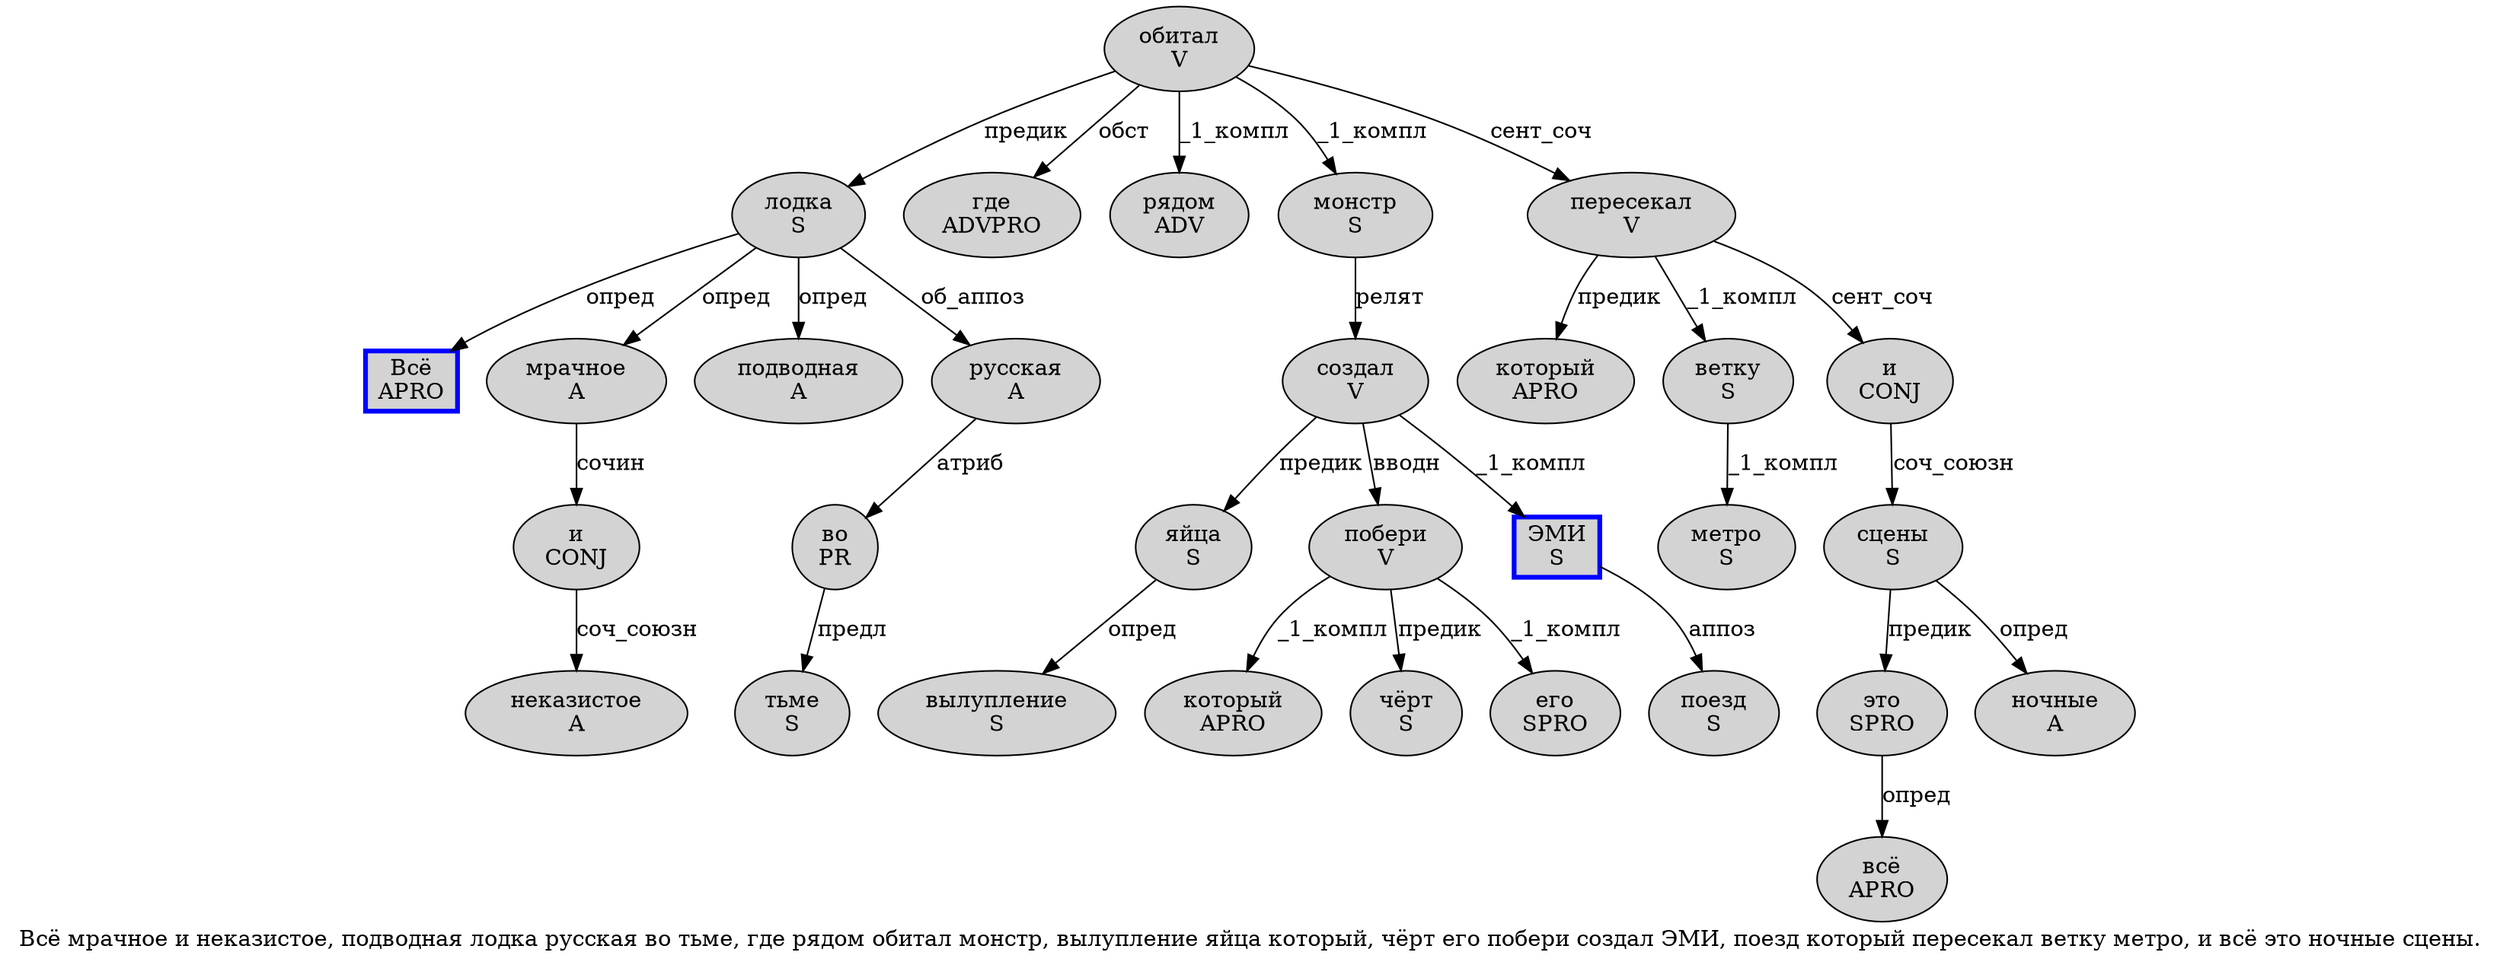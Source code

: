 digraph SENTENCE_4794 {
	graph [label="Всё мрачное и неказистое, подводная лодка русская во тьме, где рядом обитал монстр, вылупление яйца который, чёрт его побери создал ЭМИ, поезд который пересекал ветку метро, и всё это ночные сцены."]
	node [style=filled]
		0 [label="Всё
APRO" color=blue fillcolor=lightgray penwidth=3 shape=box]
		1 [label="мрачное
A" color="" fillcolor=lightgray penwidth=1 shape=ellipse]
		2 [label="и
CONJ" color="" fillcolor=lightgray penwidth=1 shape=ellipse]
		3 [label="неказистое
A" color="" fillcolor=lightgray penwidth=1 shape=ellipse]
		5 [label="подводная
A" color="" fillcolor=lightgray penwidth=1 shape=ellipse]
		6 [label="лодка
S" color="" fillcolor=lightgray penwidth=1 shape=ellipse]
		7 [label="русская
A" color="" fillcolor=lightgray penwidth=1 shape=ellipse]
		8 [label="во
PR" color="" fillcolor=lightgray penwidth=1 shape=ellipse]
		9 [label="тьме
S" color="" fillcolor=lightgray penwidth=1 shape=ellipse]
		11 [label="где
ADVPRO" color="" fillcolor=lightgray penwidth=1 shape=ellipse]
		12 [label="рядом
ADV" color="" fillcolor=lightgray penwidth=1 shape=ellipse]
		13 [label="обитал
V" color="" fillcolor=lightgray penwidth=1 shape=ellipse]
		14 [label="монстр
S" color="" fillcolor=lightgray penwidth=1 shape=ellipse]
		16 [label="вылупление
S" color="" fillcolor=lightgray penwidth=1 shape=ellipse]
		17 [label="яйца
S" color="" fillcolor=lightgray penwidth=1 shape=ellipse]
		18 [label="который
APRO" color="" fillcolor=lightgray penwidth=1 shape=ellipse]
		20 [label="чёрт
S" color="" fillcolor=lightgray penwidth=1 shape=ellipse]
		21 [label="его
SPRO" color="" fillcolor=lightgray penwidth=1 shape=ellipse]
		22 [label="побери
V" color="" fillcolor=lightgray penwidth=1 shape=ellipse]
		23 [label="создал
V" color="" fillcolor=lightgray penwidth=1 shape=ellipse]
		24 [label="ЭМИ
S" color=blue fillcolor=lightgray penwidth=3 shape=box]
		26 [label="поезд
S" color="" fillcolor=lightgray penwidth=1 shape=ellipse]
		27 [label="который
APRO" color="" fillcolor=lightgray penwidth=1 shape=ellipse]
		28 [label="пересекал
V" color="" fillcolor=lightgray penwidth=1 shape=ellipse]
		29 [label="ветку
S" color="" fillcolor=lightgray penwidth=1 shape=ellipse]
		30 [label="метро
S" color="" fillcolor=lightgray penwidth=1 shape=ellipse]
		32 [label="и
CONJ" color="" fillcolor=lightgray penwidth=1 shape=ellipse]
		33 [label="всё
APRO" color="" fillcolor=lightgray penwidth=1 shape=ellipse]
		34 [label="это
SPRO" color="" fillcolor=lightgray penwidth=1 shape=ellipse]
		35 [label="ночные
A" color="" fillcolor=lightgray penwidth=1 shape=ellipse]
		36 [label="сцены
S" color="" fillcolor=lightgray penwidth=1 shape=ellipse]
			24 -> 26 [label="аппоз"]
			23 -> 17 [label="предик"]
			23 -> 22 [label="вводн"]
			23 -> 24 [label="_1_компл"]
			17 -> 16 [label="опред"]
			2 -> 3 [label="соч_союзн"]
			34 -> 33 [label="опред"]
			22 -> 18 [label="_1_компл"]
			22 -> 20 [label="предик"]
			22 -> 21 [label="_1_компл"]
			14 -> 23 [label="релят"]
			13 -> 6 [label="предик"]
			13 -> 11 [label="обст"]
			13 -> 12 [label="_1_компл"]
			13 -> 14 [label="_1_компл"]
			13 -> 28 [label="сент_соч"]
			7 -> 8 [label="атриб"]
			29 -> 30 [label="_1_компл"]
			32 -> 36 [label="соч_союзн"]
			28 -> 27 [label="предик"]
			28 -> 29 [label="_1_компл"]
			28 -> 32 [label="сент_соч"]
			36 -> 34 [label="предик"]
			36 -> 35 [label="опред"]
			1 -> 2 [label="сочин"]
			6 -> 0 [label="опред"]
			6 -> 1 [label="опред"]
			6 -> 5 [label="опред"]
			6 -> 7 [label="об_аппоз"]
			8 -> 9 [label="предл"]
}